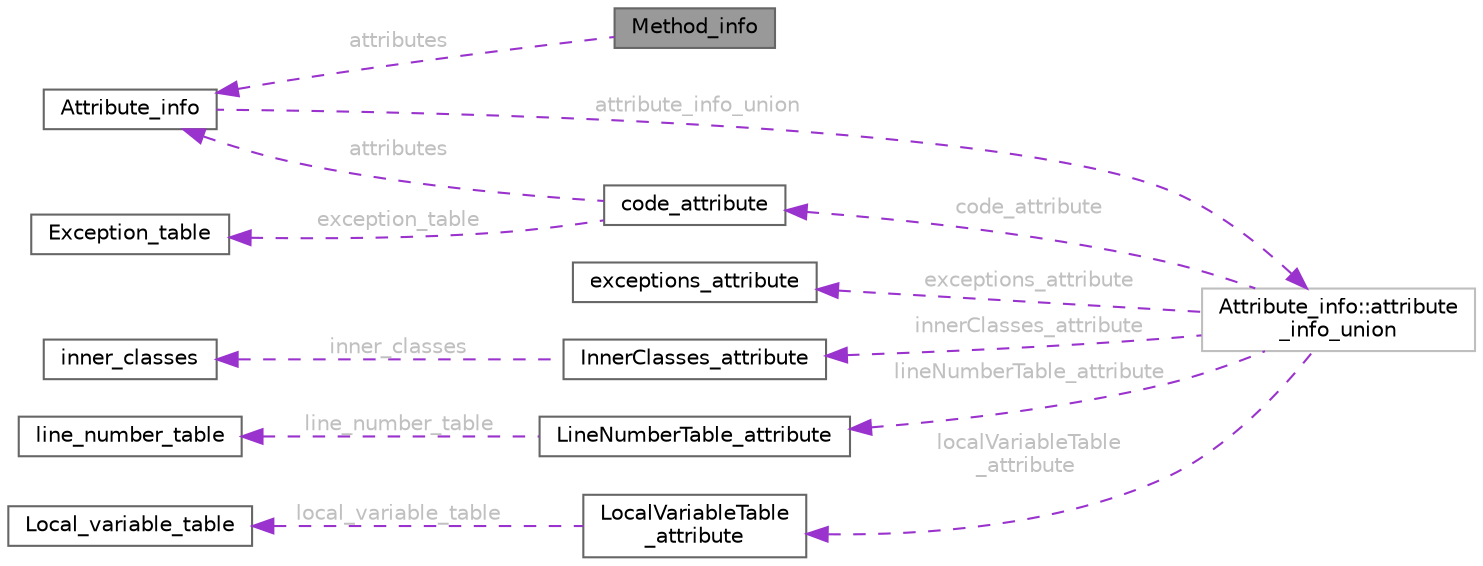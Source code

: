 digraph "Method_info"
{
 // LATEX_PDF_SIZE
  bgcolor="transparent";
  edge [fontname=Helvetica,fontsize=10,labelfontname=Helvetica,labelfontsize=10];
  node [fontname=Helvetica,fontsize=10,shape=box,height=0.2,width=0.4];
  rankdir="LR";
  Node1 [id="Node000001",label="Method_info",height=0.2,width=0.4,color="gray40", fillcolor="grey60", style="filled", fontcolor="black",tooltip="Struct para a definição do Method Info."];
  Node2 -> Node1 [id="edge1_Node000001_Node000002",dir="back",color="darkorchid3",style="dashed",tooltip=" ",label=" attributes",fontcolor="grey" ];
  Node2 [id="Node000002",label="Attribute_info",height=0.2,width=0.4,color="gray40", fillcolor="white", style="filled",URL="$structAttribute__info.html",tooltip="Struct para a definição do attribute info."];
  Node3 -> Node2 [id="edge2_Node000002_Node000003",dir="back",color="darkorchid3",style="dashed",tooltip=" ",label=" attribute_info_union",fontcolor="grey" ];
  Node3 [id="Node000003",label="Attribute_info::attribute\l_info_union",height=0.2,width=0.4,color="grey75", fillcolor="white", style="filled",URL="$unionAttribute__info_1_1attribute__info__union.html",tooltip=" "];
  Node4 -> Node3 [id="edge3_Node000003_Node000004",dir="back",color="darkorchid3",style="dashed",tooltip=" ",label=" code_attribute",fontcolor="grey" ];
  Node4 [id="Node000004",label="code_attribute",height=0.2,width=0.4,color="gray40", fillcolor="white", style="filled",URL="$structcode__attribute.html",tooltip="Struct para a definição do code attribute."];
  Node5 -> Node4 [id="edge4_Node000004_Node000005",dir="back",color="darkorchid3",style="dashed",tooltip=" ",label=" exception_table",fontcolor="grey" ];
  Node5 [id="Node000005",label="Exception_table",height=0.2,width=0.4,color="gray40", fillcolor="white", style="filled",URL="$structException__table.html",tooltip="Struct para a definição da exception table."];
  Node2 -> Node4 [id="edge5_Node000004_Node000002",dir="back",color="darkorchid3",style="dashed",tooltip=" ",label=" attributes",fontcolor="grey" ];
  Node6 -> Node3 [id="edge6_Node000003_Node000006",dir="back",color="darkorchid3",style="dashed",tooltip=" ",label=" exceptions_attribute",fontcolor="grey" ];
  Node6 [id="Node000006",label="exceptions_attribute",height=0.2,width=0.4,color="gray40", fillcolor="white", style="filled",URL="$structexceptions__attribute.html",tooltip="Struct para a definição dos exceptions attribute."];
  Node7 -> Node3 [id="edge7_Node000003_Node000007",dir="back",color="darkorchid3",style="dashed",tooltip=" ",label=" innerClasses_attribute",fontcolor="grey" ];
  Node7 [id="Node000007",label="InnerClasses_attribute",height=0.2,width=0.4,color="gray40", fillcolor="white", style="filled",URL="$structInnerClasses__attribute.html",tooltip="Struct para a definição das inner classes attribute."];
  Node8 -> Node7 [id="edge8_Node000007_Node000008",dir="back",color="darkorchid3",style="dashed",tooltip=" ",label=" inner_classes",fontcolor="grey" ];
  Node8 [id="Node000008",label="inner_classes",height=0.2,width=0.4,color="gray40", fillcolor="white", style="filled",URL="$structinner__classes.html",tooltip="Struct para a definição das inner classes."];
  Node9 -> Node3 [id="edge9_Node000003_Node000009",dir="back",color="darkorchid3",style="dashed",tooltip=" ",label=" lineNumberTable_attribute",fontcolor="grey" ];
  Node9 [id="Node000009",label="LineNumberTable_attribute",height=0.2,width=0.4,color="gray40", fillcolor="white", style="filled",URL="$structLineNumberTable__attribute.html",tooltip="Struct para a definição da line number table attribute."];
  Node10 -> Node9 [id="edge10_Node000009_Node000010",dir="back",color="darkorchid3",style="dashed",tooltip=" ",label=" line_number_table",fontcolor="grey" ];
  Node10 [id="Node000010",label="line_number_table",height=0.2,width=0.4,color="gray40", fillcolor="white", style="filled",URL="$structline__number__table.html",tooltip="Struct para a definição da line number table."];
  Node11 -> Node3 [id="edge11_Node000003_Node000011",dir="back",color="darkorchid3",style="dashed",tooltip=" ",label=" localVariableTable\l_attribute",fontcolor="grey" ];
  Node11 [id="Node000011",label="LocalVariableTable\l_attribute",height=0.2,width=0.4,color="gray40", fillcolor="white", style="filled",URL="$structLocalVariableTable__attribute.html",tooltip="Struct para a definição da local variable table attribute."];
  Node12 -> Node11 [id="edge12_Node000011_Node000012",dir="back",color="darkorchid3",style="dashed",tooltip=" ",label=" local_variable_table",fontcolor="grey" ];
  Node12 [id="Node000012",label="Local_variable_table",height=0.2,width=0.4,color="gray40", fillcolor="white", style="filled",URL="$structLocal__variable__table.html",tooltip="Struct para a definição da local variable table."];
}
